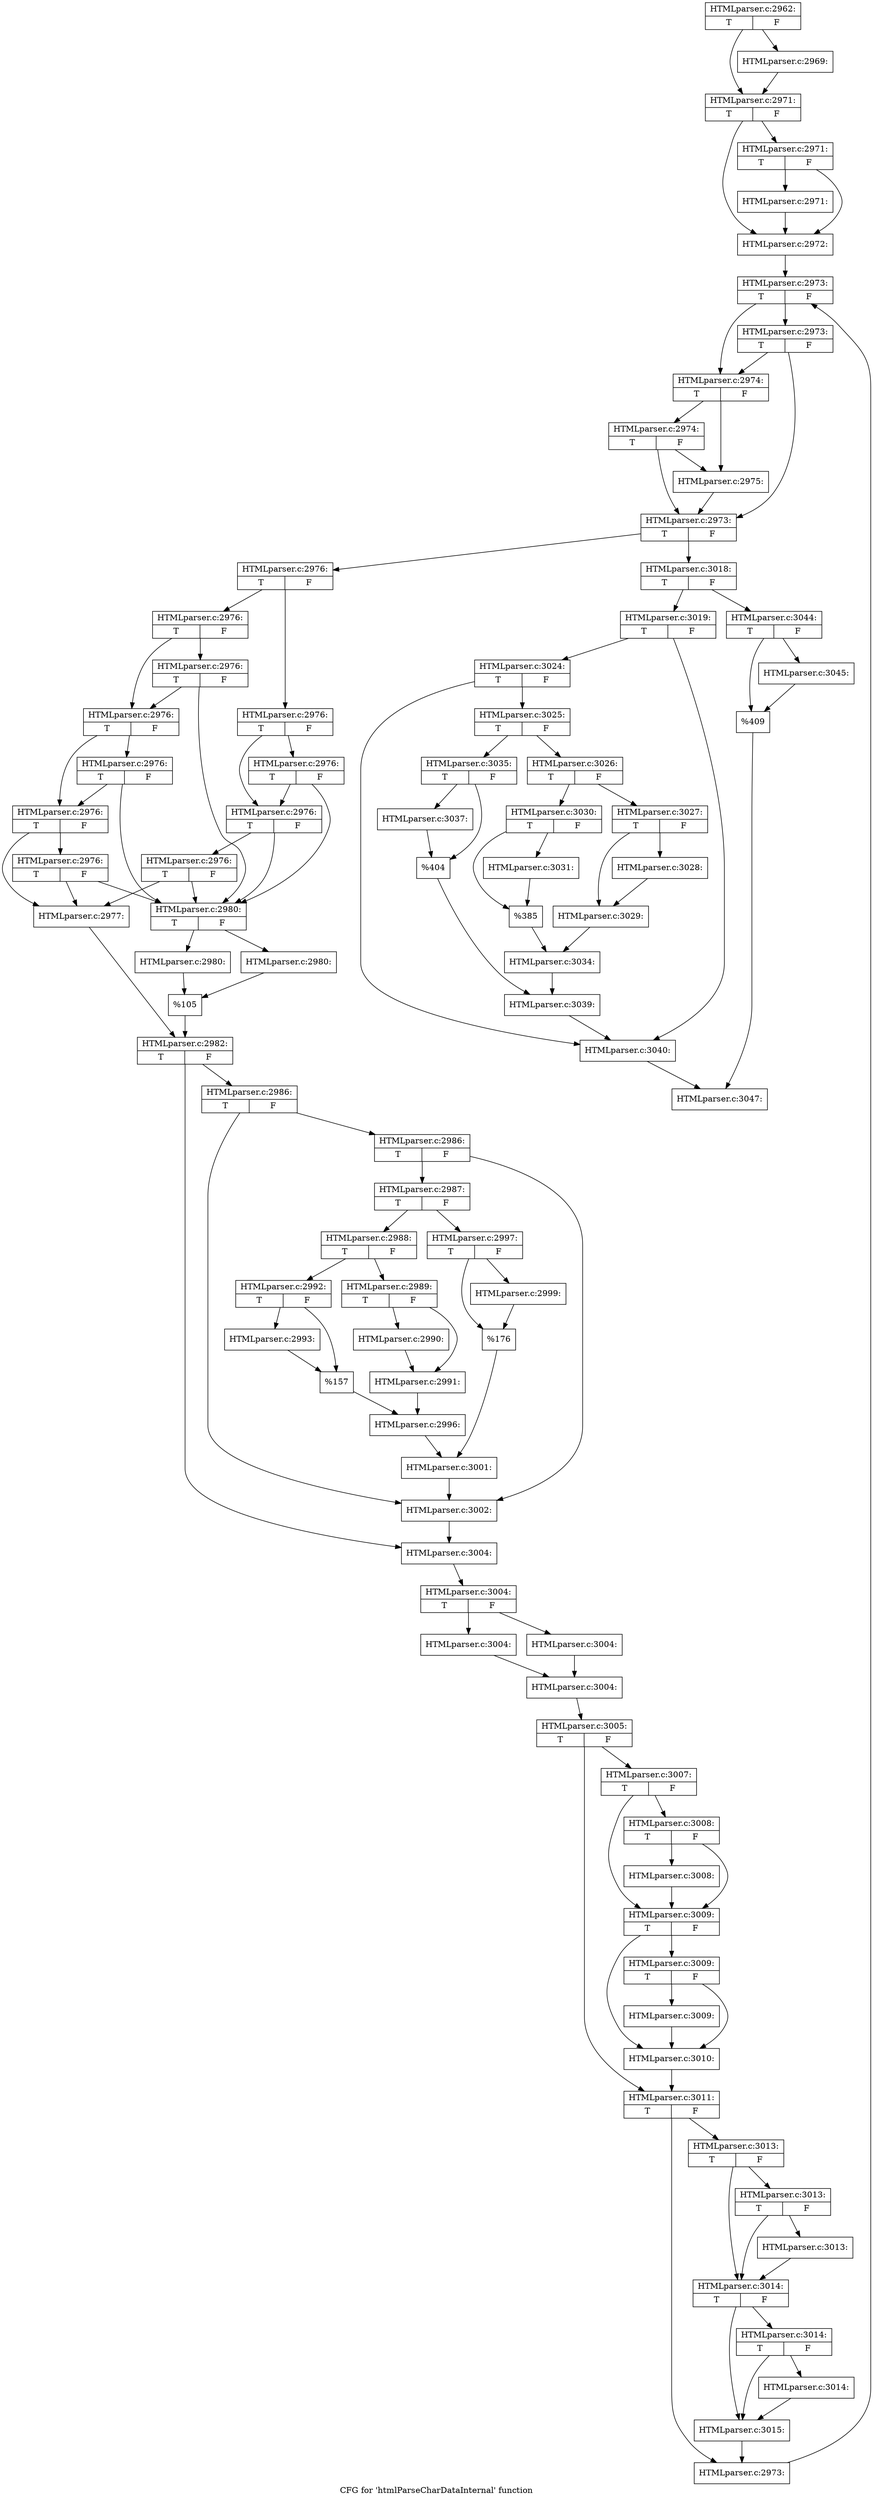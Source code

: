 digraph "CFG for 'htmlParseCharDataInternal' function" {
	label="CFG for 'htmlParseCharDataInternal' function";

	Node0x3ef5c90 [shape=record,label="{HTMLparser.c:2962:|{<s0>T|<s1>F}}"];
	Node0x3ef5c90 -> Node0x3eff8c0;
	Node0x3ef5c90 -> Node0x3eff910;
	Node0x3eff8c0 [shape=record,label="{HTMLparser.c:2969:}"];
	Node0x3eff8c0 -> Node0x3eff910;
	Node0x3eff910 [shape=record,label="{HTMLparser.c:2971:|{<s0>T|<s1>F}}"];
	Node0x3eff910 -> Node0x3f00100;
	Node0x3eff910 -> Node0x3f000b0;
	Node0x3f00100 [shape=record,label="{HTMLparser.c:2971:|{<s0>T|<s1>F}}"];
	Node0x3f00100 -> Node0x3f00060;
	Node0x3f00100 -> Node0x3f000b0;
	Node0x3f00060 [shape=record,label="{HTMLparser.c:2971:}"];
	Node0x3f00060 -> Node0x3f000b0;
	Node0x3f000b0 [shape=record,label="{HTMLparser.c:2972:}"];
	Node0x3f000b0 -> Node0x3f01890;
	Node0x3f01890 [shape=record,label="{HTMLparser.c:2973:|{<s0>T|<s1>F}}"];
	Node0x3f01890 -> Node0x3f02080;
	Node0x3f01890 -> Node0x3f020d0;
	Node0x3f020d0 [shape=record,label="{HTMLparser.c:2973:|{<s0>T|<s1>F}}"];
	Node0x3f020d0 -> Node0x3f02080;
	Node0x3f020d0 -> Node0x3f01fe0;
	Node0x3f02080 [shape=record,label="{HTMLparser.c:2974:|{<s0>T|<s1>F}}"];
	Node0x3f02080 -> Node0x3f02030;
	Node0x3f02080 -> Node0x3f02460;
	Node0x3f02460 [shape=record,label="{HTMLparser.c:2974:|{<s0>T|<s1>F}}"];
	Node0x3f02460 -> Node0x3f02030;
	Node0x3f02460 -> Node0x3f01fe0;
	Node0x3f02030 [shape=record,label="{HTMLparser.c:2975:}"];
	Node0x3f02030 -> Node0x3f01fe0;
	Node0x3f01fe0 [shape=record,label="{HTMLparser.c:2973:|{<s0>T|<s1>F}}"];
	Node0x3f01fe0 -> Node0x3f02980;
	Node0x3f01fe0 -> Node0x3f01bc0;
	Node0x3f02980 [shape=record,label="{HTMLparser.c:2976:|{<s0>T|<s1>F}}"];
	Node0x3f02980 -> Node0x3f02eb0;
	Node0x3f02980 -> Node0x3f02f00;
	Node0x3f02eb0 [shape=record,label="{HTMLparser.c:2976:|{<s0>T|<s1>F}}"];
	Node0x3f02eb0 -> Node0x3f03190;
	Node0x3f02eb0 -> Node0x3f03140;
	Node0x3f03190 [shape=record,label="{HTMLparser.c:2976:|{<s0>T|<s1>F}}"];
	Node0x3f03190 -> Node0x3f02e60;
	Node0x3f03190 -> Node0x3f03140;
	Node0x3f03140 [shape=record,label="{HTMLparser.c:2976:|{<s0>T|<s1>F}}"];
	Node0x3f03140 -> Node0x3f02e60;
	Node0x3f03140 -> Node0x3f030f0;
	Node0x3f030f0 [shape=record,label="{HTMLparser.c:2976:|{<s0>T|<s1>F}}"];
	Node0x3f030f0 -> Node0x3f02e60;
	Node0x3f030f0 -> Node0x3f02dc0;
	Node0x3f02f00 [shape=record,label="{HTMLparser.c:2976:|{<s0>T|<s1>F}}"];
	Node0x3f02f00 -> Node0x3f03840;
	Node0x3f02f00 -> Node0x3f037f0;
	Node0x3f03840 [shape=record,label="{HTMLparser.c:2976:|{<s0>T|<s1>F}}"];
	Node0x3f03840 -> Node0x3f02e60;
	Node0x3f03840 -> Node0x3f037f0;
	Node0x3f037f0 [shape=record,label="{HTMLparser.c:2976:|{<s0>T|<s1>F}}"];
	Node0x3f037f0 -> Node0x3f03b70;
	Node0x3f037f0 -> Node0x3f037a0;
	Node0x3f03b70 [shape=record,label="{HTMLparser.c:2976:|{<s0>T|<s1>F}}"];
	Node0x3f03b70 -> Node0x3f02e60;
	Node0x3f03b70 -> Node0x3f037a0;
	Node0x3f037a0 [shape=record,label="{HTMLparser.c:2976:|{<s0>T|<s1>F}}"];
	Node0x3f037a0 -> Node0x3f03ea0;
	Node0x3f037a0 -> Node0x3f02dc0;
	Node0x3f03ea0 [shape=record,label="{HTMLparser.c:2976:|{<s0>T|<s1>F}}"];
	Node0x3f03ea0 -> Node0x3f02e60;
	Node0x3f03ea0 -> Node0x3f02dc0;
	Node0x3f02dc0 [shape=record,label="{HTMLparser.c:2977:}"];
	Node0x3f02dc0 -> Node0x3f02e10;
	Node0x3f02e60 [shape=record,label="{HTMLparser.c:2980:|{<s0>T|<s1>F}}"];
	Node0x3f02e60 -> Node0x3f04670;
	Node0x3f02e60 -> Node0x3f04710;
	Node0x3f04670 [shape=record,label="{HTMLparser.c:2980:}"];
	Node0x3f04670 -> Node0x3f046c0;
	Node0x3f04710 [shape=record,label="{HTMLparser.c:2980:}"];
	Node0x3f04710 -> Node0x3f046c0;
	Node0x3f046c0 [shape=record,label="{%105}"];
	Node0x3f046c0 -> Node0x3f02e10;
	Node0x3f02e10 [shape=record,label="{HTMLparser.c:2982:|{<s0>T|<s1>F}}"];
	Node0x3f02e10 -> Node0x3f05200;
	Node0x3f02e10 -> Node0x3f05530;
	Node0x3f05200 [shape=record,label="{HTMLparser.c:2986:|{<s0>T|<s1>F}}"];
	Node0x3f05200 -> Node0x3f05be0;
	Node0x3f05200 -> Node0x3f05b90;
	Node0x3f05be0 [shape=record,label="{HTMLparser.c:2986:|{<s0>T|<s1>F}}"];
	Node0x3f05be0 -> Node0x3f05b90;
	Node0x3f05be0 -> Node0x3f054e0;
	Node0x3f054e0 [shape=record,label="{HTMLparser.c:2987:|{<s0>T|<s1>F}}"];
	Node0x3f054e0 -> Node0x3f06170;
	Node0x3f054e0 -> Node0x3f06210;
	Node0x3f06170 [shape=record,label="{HTMLparser.c:2988:|{<s0>T|<s1>F}}"];
	Node0x3f06170 -> Node0x3f07730;
	Node0x3f06170 -> Node0x3f07ce0;
	Node0x3f07730 [shape=record,label="{HTMLparser.c:2989:|{<s0>T|<s1>F}}"];
	Node0x3f07730 -> Node0x3f07fa0;
	Node0x3f07730 -> Node0x3f07ff0;
	Node0x3f07fa0 [shape=record,label="{HTMLparser.c:2990:}"];
	Node0x3f07fa0 -> Node0x3f07ff0;
	Node0x3f07ff0 [shape=record,label="{HTMLparser.c:2991:}"];
	Node0x3f07ff0 -> Node0x3f07a60;
	Node0x3f07ce0 [shape=record,label="{HTMLparser.c:2992:|{<s0>T|<s1>F}}"];
	Node0x3f07ce0 -> Node0x3f08d50;
	Node0x3f07ce0 -> Node0x3f08da0;
	Node0x3f08d50 [shape=record,label="{HTMLparser.c:2993:}"];
	Node0x3f08d50 -> Node0x3f08da0;
	Node0x3f08da0 [shape=record,label="{%157}"];
	Node0x3f08da0 -> Node0x3f07a60;
	Node0x3f07a60 [shape=record,label="{HTMLparser.c:2996:}"];
	Node0x3f07a60 -> Node0x3f061c0;
	Node0x3f06210 [shape=record,label="{HTMLparser.c:2997:|{<s0>T|<s1>F}}"];
	Node0x3f06210 -> Node0x3f0a180;
	Node0x3f06210 -> Node0x3f0a1d0;
	Node0x3f0a180 [shape=record,label="{HTMLparser.c:2999:}"];
	Node0x3f0a180 -> Node0x3f0a1d0;
	Node0x3f0a1d0 [shape=record,label="{%176}"];
	Node0x3f0a1d0 -> Node0x3f061c0;
	Node0x3f061c0 [shape=record,label="{HTMLparser.c:3001:}"];
	Node0x3f061c0 -> Node0x3f05b90;
	Node0x3f05b90 [shape=record,label="{HTMLparser.c:3002:}"];
	Node0x3f05b90 -> Node0x3f05530;
	Node0x3f05530 [shape=record,label="{HTMLparser.c:3004:}"];
	Node0x3f05530 -> Node0x3f0aff0;
	Node0x3f0aff0 [shape=record,label="{HTMLparser.c:3004:|{<s0>T|<s1>F}}"];
	Node0x3f0aff0 -> Node0x3f0b1d0;
	Node0x3f0aff0 -> Node0x3f0b270;
	Node0x3f0b1d0 [shape=record,label="{HTMLparser.c:3004:}"];
	Node0x3f0b1d0 -> Node0x3f0b220;
	Node0x3f0b270 [shape=record,label="{HTMLparser.c:3004:}"];
	Node0x3f0b270 -> Node0x3f0b220;
	Node0x3f0b220 [shape=record,label="{HTMLparser.c:3004:}"];
	Node0x3f0b220 -> Node0x3f0af50;
	Node0x3f0af50 [shape=record,label="{HTMLparser.c:3005:|{<s0>T|<s1>F}}"];
	Node0x3f0af50 -> Node0x3f0afa0;
	Node0x3f0af50 -> Node0x3f0c860;
	Node0x3f0afa0 [shape=record,label="{HTMLparser.c:3007:|{<s0>T|<s1>F}}"];
	Node0x3f0afa0 -> Node0x3f0cc70;
	Node0x3f0afa0 -> Node0x3f0cc20;
	Node0x3f0cc70 [shape=record,label="{HTMLparser.c:3008:|{<s0>T|<s1>F}}"];
	Node0x3f0cc70 -> Node0x3f0cbd0;
	Node0x3f0cc70 -> Node0x3f0cc20;
	Node0x3f0cbd0 [shape=record,label="{HTMLparser.c:3008:}"];
	Node0x3f0cbd0 -> Node0x3f0cc20;
	Node0x3f0cc20 [shape=record,label="{HTMLparser.c:3009:|{<s0>T|<s1>F}}"];
	Node0x3f0cc20 -> Node0x3f0de10;
	Node0x3f0cc20 -> Node0x3f0ddc0;
	Node0x3f0de10 [shape=record,label="{HTMLparser.c:3009:|{<s0>T|<s1>F}}"];
	Node0x3f0de10 -> Node0x3f0dd70;
	Node0x3f0de10 -> Node0x3f0ddc0;
	Node0x3f0dd70 [shape=record,label="{HTMLparser.c:3009:}"];
	Node0x3f0dd70 -> Node0x3f0ddc0;
	Node0x3f0ddc0 [shape=record,label="{HTMLparser.c:3010:}"];
	Node0x3f0ddc0 -> Node0x3f0c860;
	Node0x3f0c860 [shape=record,label="{HTMLparser.c:3011:|{<s0>T|<s1>F}}"];
	Node0x3f0c860 -> Node0x3f0ee10;
	Node0x3f0c860 -> Node0x3f0ee60;
	Node0x3f0ee10 [shape=record,label="{HTMLparser.c:3013:|{<s0>T|<s1>F}}"];
	Node0x3f0ee10 -> Node0x3f0f290;
	Node0x3f0ee10 -> Node0x3f0f240;
	Node0x3f0f290 [shape=record,label="{HTMLparser.c:3013:|{<s0>T|<s1>F}}"];
	Node0x3f0f290 -> Node0x3f0f1f0;
	Node0x3f0f290 -> Node0x3f0f240;
	Node0x3f0f1f0 [shape=record,label="{HTMLparser.c:3013:}"];
	Node0x3f0f1f0 -> Node0x3f0f240;
	Node0x3f0f240 [shape=record,label="{HTMLparser.c:3014:|{<s0>T|<s1>F}}"];
	Node0x3f0f240 -> Node0x3f10430;
	Node0x3f0f240 -> Node0x3f103e0;
	Node0x3f10430 [shape=record,label="{HTMLparser.c:3014:|{<s0>T|<s1>F}}"];
	Node0x3f10430 -> Node0x3f10390;
	Node0x3f10430 -> Node0x3f103e0;
	Node0x3f10390 [shape=record,label="{HTMLparser.c:3014:}"];
	Node0x3f10390 -> Node0x3f103e0;
	Node0x3f103e0 [shape=record,label="{HTMLparser.c:3015:}"];
	Node0x3f103e0 -> Node0x3f0ee60;
	Node0x3f0ee60 [shape=record,label="{HTMLparser.c:2973:}"];
	Node0x3f0ee60 -> Node0x3f01890;
	Node0x3f01bc0 [shape=record,label="{HTMLparser.c:3018:|{<s0>T|<s1>F}}"];
	Node0x3f01bc0 -> Node0x3f114c0;
	Node0x3f01bc0 -> Node0x3f11560;
	Node0x3f114c0 [shape=record,label="{HTMLparser.c:3019:|{<s0>T|<s1>F}}"];
	Node0x3f114c0 -> Node0x3f11c00;
	Node0x3f114c0 -> Node0x3f11bb0;
	Node0x3f11c00 [shape=record,label="{HTMLparser.c:3024:|{<s0>T|<s1>F}}"];
	Node0x3f11c00 -> Node0x3f11bb0;
	Node0x3f11c00 -> Node0x3f11b60;
	Node0x3f11b60 [shape=record,label="{HTMLparser.c:3025:|{<s0>T|<s1>F}}"];
	Node0x3f11b60 -> Node0x3f12390;
	Node0x3f11b60 -> Node0x3f12430;
	Node0x3f12390 [shape=record,label="{HTMLparser.c:3026:|{<s0>T|<s1>F}}"];
	Node0x3f12390 -> Node0x3f12980;
	Node0x3f12390 -> Node0x3f12a20;
	Node0x3f12980 [shape=record,label="{HTMLparser.c:3027:|{<s0>T|<s1>F}}"];
	Node0x3f12980 -> Node0x3f12e50;
	Node0x3f12980 -> Node0x3f12ea0;
	Node0x3f12e50 [shape=record,label="{HTMLparser.c:3028:}"];
	Node0x3f12e50 -> Node0x3f12ea0;
	Node0x3f12ea0 [shape=record,label="{HTMLparser.c:3029:}"];
	Node0x3f12ea0 -> Node0x3f129d0;
	Node0x3f12a20 [shape=record,label="{HTMLparser.c:3030:|{<s0>T|<s1>F}}"];
	Node0x3f12a20 -> Node0x3f13c80;
	Node0x3f12a20 -> Node0x3f13cd0;
	Node0x3f13c80 [shape=record,label="{HTMLparser.c:3031:}"];
	Node0x3f13c80 -> Node0x3f13cd0;
	Node0x3f13cd0 [shape=record,label="{%385}"];
	Node0x3f13cd0 -> Node0x3f129d0;
	Node0x3f129d0 [shape=record,label="{HTMLparser.c:3034:}"];
	Node0x3f129d0 -> Node0x3f123e0;
	Node0x3f12430 [shape=record,label="{HTMLparser.c:3035:|{<s0>T|<s1>F}}"];
	Node0x3f12430 -> Node0x3f14cf0;
	Node0x3f12430 -> Node0x3f14d40;
	Node0x3f14cf0 [shape=record,label="{HTMLparser.c:3037:}"];
	Node0x3f14cf0 -> Node0x3f14d40;
	Node0x3f14d40 [shape=record,label="{%404}"];
	Node0x3f14d40 -> Node0x3f123e0;
	Node0x3f123e0 [shape=record,label="{HTMLparser.c:3039:}"];
	Node0x3f123e0 -> Node0x3f11bb0;
	Node0x3f11bb0 [shape=record,label="{HTMLparser.c:3040:}"];
	Node0x3f11bb0 -> Node0x3f11510;
	Node0x3f11560 [shape=record,label="{HTMLparser.c:3044:|{<s0>T|<s1>F}}"];
	Node0x3f11560 -> Node0x3f15d60;
	Node0x3f11560 -> Node0x3f15db0;
	Node0x3f15d60 [shape=record,label="{HTMLparser.c:3045:}"];
	Node0x3f15d60 -> Node0x3f15db0;
	Node0x3f15db0 [shape=record,label="{%409}"];
	Node0x3f15db0 -> Node0x3f11510;
	Node0x3f11510 [shape=record,label="{HTMLparser.c:3047:}"];
}
